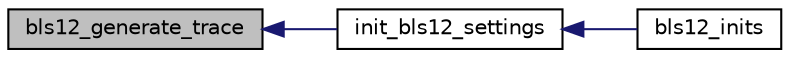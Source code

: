 digraph "bls12_generate_trace"
{
  edge [fontname="Helvetica",fontsize="10",labelfontname="Helvetica",labelfontsize="10"];
  node [fontname="Helvetica",fontsize="10",shape=record];
  rankdir="LR";
  Node9 [label="bls12_generate_trace",height=0.2,width=0.4,color="black", fillcolor="grey75", style="filled", fontcolor="black"];
  Node9 -> Node10 [dir="back",color="midnightblue",fontsize="10",style="solid"];
  Node10 [label="init_bls12_settings",height=0.2,width=0.4,color="black", fillcolor="white", style="filled",URL="$curve__settings_8h.html#adfb3a63a523ad6bb209fad3db7f20047"];
  Node10 -> Node11 [dir="back",color="midnightblue",fontsize="10",style="solid"];
  Node11 [label="bls12_inits",height=0.2,width=0.4,color="black", fillcolor="white", style="filled",URL="$bls12__inits_8h.html#a4c1a17a7351fa81f018648fe688d79c8"];
}
